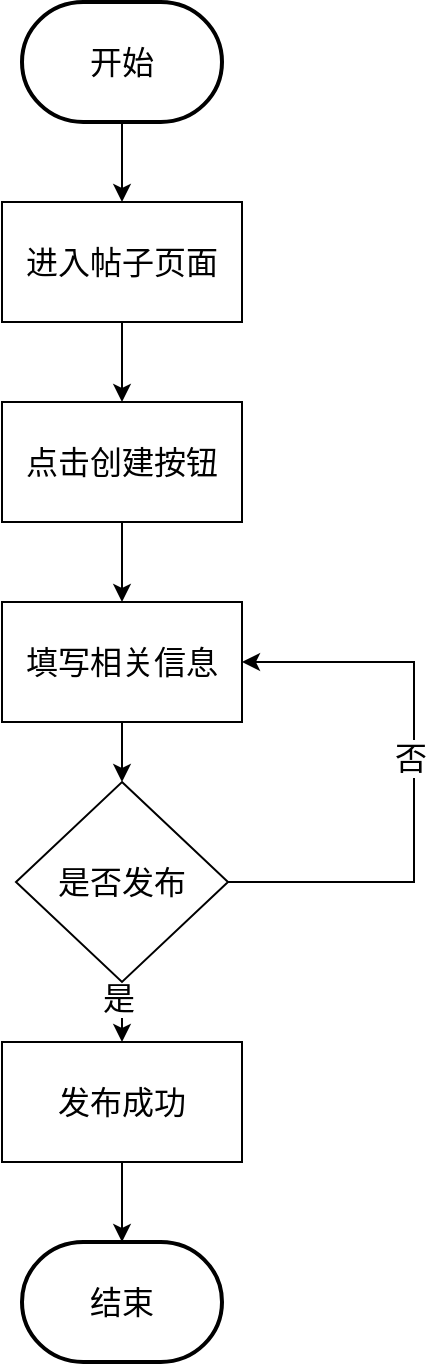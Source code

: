 <mxfile version="26.1.3">
  <diagram id="C5RBs43oDa-KdzZeNtuy" name="Page-1">
    <mxGraphModel dx="489" dy="839" grid="1" gridSize="10" guides="1" tooltips="1" connect="1" arrows="1" fold="1" page="1" pageScale="1" pageWidth="827" pageHeight="1169" math="0" shadow="0">
      <root>
        <mxCell id="WIyWlLk6GJQsqaUBKTNV-0" />
        <mxCell id="WIyWlLk6GJQsqaUBKTNV-1" parent="WIyWlLk6GJQsqaUBKTNV-0" />
        <mxCell id="n7J7wYE0ZKbSztlREpqA-7" value="" style="edgeStyle=orthogonalEdgeStyle;rounded=0;orthogonalLoop=1;jettySize=auto;html=1;" edge="1" parent="WIyWlLk6GJQsqaUBKTNV-1" source="n7J7wYE0ZKbSztlREpqA-0" target="n7J7wYE0ZKbSztlREpqA-1">
          <mxGeometry relative="1" as="geometry" />
        </mxCell>
        <mxCell id="n7J7wYE0ZKbSztlREpqA-0" value="开始" style="strokeWidth=2;html=1;shape=mxgraph.flowchart.terminator;whiteSpace=wrap;fontSize=16;" vertex="1" parent="WIyWlLk6GJQsqaUBKTNV-1">
          <mxGeometry x="364" y="50" width="100" height="60" as="geometry" />
        </mxCell>
        <mxCell id="n7J7wYE0ZKbSztlREpqA-8" value="" style="edgeStyle=orthogonalEdgeStyle;rounded=0;orthogonalLoop=1;jettySize=auto;html=1;" edge="1" parent="WIyWlLk6GJQsqaUBKTNV-1" source="n7J7wYE0ZKbSztlREpqA-1" target="n7J7wYE0ZKbSztlREpqA-2">
          <mxGeometry relative="1" as="geometry" />
        </mxCell>
        <mxCell id="n7J7wYE0ZKbSztlREpqA-1" value="进入帖子页面" style="rounded=0;whiteSpace=wrap;html=1;fontSize=16;" vertex="1" parent="WIyWlLk6GJQsqaUBKTNV-1">
          <mxGeometry x="354" y="150" width="120" height="60" as="geometry" />
        </mxCell>
        <mxCell id="n7J7wYE0ZKbSztlREpqA-9" value="" style="edgeStyle=orthogonalEdgeStyle;rounded=0;orthogonalLoop=1;jettySize=auto;html=1;" edge="1" parent="WIyWlLk6GJQsqaUBKTNV-1" source="n7J7wYE0ZKbSztlREpqA-2" target="n7J7wYE0ZKbSztlREpqA-3">
          <mxGeometry relative="1" as="geometry" />
        </mxCell>
        <mxCell id="n7J7wYE0ZKbSztlREpqA-2" value="点击创建按钮" style="rounded=0;whiteSpace=wrap;html=1;fontSize=16;" vertex="1" parent="WIyWlLk6GJQsqaUBKTNV-1">
          <mxGeometry x="354" y="250" width="120" height="60" as="geometry" />
        </mxCell>
        <mxCell id="n7J7wYE0ZKbSztlREpqA-10" value="" style="edgeStyle=orthogonalEdgeStyle;rounded=0;orthogonalLoop=1;jettySize=auto;html=1;" edge="1" parent="WIyWlLk6GJQsqaUBKTNV-1" source="n7J7wYE0ZKbSztlREpqA-3" target="n7J7wYE0ZKbSztlREpqA-4">
          <mxGeometry relative="1" as="geometry" />
        </mxCell>
        <mxCell id="n7J7wYE0ZKbSztlREpqA-3" value="填写相关信息" style="rounded=0;whiteSpace=wrap;html=1;fontSize=16;" vertex="1" parent="WIyWlLk6GJQsqaUBKTNV-1">
          <mxGeometry x="354" y="350" width="120" height="60" as="geometry" />
        </mxCell>
        <mxCell id="n7J7wYE0ZKbSztlREpqA-11" value="" style="edgeStyle=orthogonalEdgeStyle;rounded=0;orthogonalLoop=1;jettySize=auto;html=1;" edge="1" parent="WIyWlLk6GJQsqaUBKTNV-1" source="n7J7wYE0ZKbSztlREpqA-4" target="n7J7wYE0ZKbSztlREpqA-5">
          <mxGeometry relative="1" as="geometry" />
        </mxCell>
        <mxCell id="n7J7wYE0ZKbSztlREpqA-14" value="是" style="edgeLabel;html=1;align=center;verticalAlign=middle;resizable=0;points=[];fontSize=16;" vertex="1" connectable="0" parent="n7J7wYE0ZKbSztlREpqA-11">
          <mxGeometry x="-0.688" y="-2" relative="1" as="geometry">
            <mxPoint as="offset" />
          </mxGeometry>
        </mxCell>
        <mxCell id="n7J7wYE0ZKbSztlREpqA-13" style="edgeStyle=orthogonalEdgeStyle;rounded=0;orthogonalLoop=1;jettySize=auto;html=1;exitX=1;exitY=0.5;exitDx=0;exitDy=0;entryX=1;entryY=0.5;entryDx=0;entryDy=0;" edge="1" parent="WIyWlLk6GJQsqaUBKTNV-1" source="n7J7wYE0ZKbSztlREpqA-4" target="n7J7wYE0ZKbSztlREpqA-3">
          <mxGeometry relative="1" as="geometry">
            <Array as="points">
              <mxPoint x="560" y="490" />
              <mxPoint x="560" y="380" />
            </Array>
          </mxGeometry>
        </mxCell>
        <mxCell id="n7J7wYE0ZKbSztlREpqA-15" value="否" style="edgeLabel;html=1;align=center;verticalAlign=middle;resizable=0;points=[];fontSize=16;" vertex="1" connectable="0" parent="n7J7wYE0ZKbSztlREpqA-13">
          <mxGeometry x="0.074" y="2" relative="1" as="geometry">
            <mxPoint as="offset" />
          </mxGeometry>
        </mxCell>
        <mxCell id="n7J7wYE0ZKbSztlREpqA-4" value="是否发布" style="rhombus;whiteSpace=wrap;html=1;fontSize=16;" vertex="1" parent="WIyWlLk6GJQsqaUBKTNV-1">
          <mxGeometry x="361" y="440" width="106" height="100" as="geometry" />
        </mxCell>
        <mxCell id="n7J7wYE0ZKbSztlREpqA-12" value="" style="edgeStyle=orthogonalEdgeStyle;rounded=0;orthogonalLoop=1;jettySize=auto;html=1;" edge="1" parent="WIyWlLk6GJQsqaUBKTNV-1" source="n7J7wYE0ZKbSztlREpqA-5" target="n7J7wYE0ZKbSztlREpqA-6">
          <mxGeometry relative="1" as="geometry" />
        </mxCell>
        <mxCell id="n7J7wYE0ZKbSztlREpqA-5" value="发布成功" style="rounded=0;whiteSpace=wrap;html=1;fontSize=16;" vertex="1" parent="WIyWlLk6GJQsqaUBKTNV-1">
          <mxGeometry x="354" y="570" width="120" height="60" as="geometry" />
        </mxCell>
        <mxCell id="n7J7wYE0ZKbSztlREpqA-6" value="结束" style="strokeWidth=2;html=1;shape=mxgraph.flowchart.terminator;whiteSpace=wrap;fontSize=16;" vertex="1" parent="WIyWlLk6GJQsqaUBKTNV-1">
          <mxGeometry x="364" y="670" width="100" height="60" as="geometry" />
        </mxCell>
      </root>
    </mxGraphModel>
  </diagram>
</mxfile>
